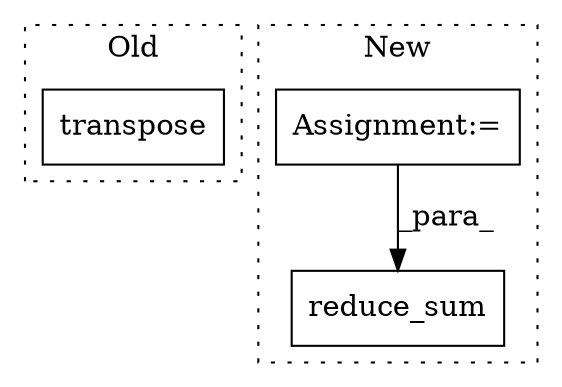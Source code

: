 digraph G {
subgraph cluster0 {
1 [label="transpose" a="32" s="46510,46586" l="10,2" shape="box"];
label = "Old";
style="dotted";
}
subgraph cluster1 {
2 [label="reduce_sum" a="32" s="46980,46995" l="11,1" shape="box"];
3 [label="Assignment:=" a="7" s="45828" l="1" shape="box"];
label = "New";
style="dotted";
}
3 -> 2 [label="_para_"];
}